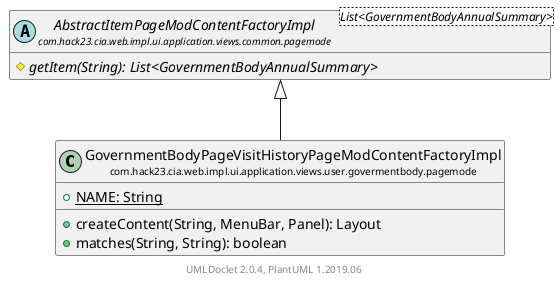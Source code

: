 @startuml
    set namespaceSeparator none
    hide empty fields
    hide empty methods

    class "<size:14>GovernmentBodyPageVisitHistoryPageModContentFactoryImpl\n<size:10>com.hack23.cia.web.impl.ui.application.views.user.govermentbody.pagemode" as com.hack23.cia.web.impl.ui.application.views.user.govermentbody.pagemode.GovernmentBodyPageVisitHistoryPageModContentFactoryImpl [[GovernmentBodyPageVisitHistoryPageModContentFactoryImpl.html]] {
        {static} +NAME: String
        +createContent(String, MenuBar, Panel): Layout
        +matches(String, String): boolean
    }

    abstract class "<size:14>AbstractItemPageModContentFactoryImpl\n<size:10>com.hack23.cia.web.impl.ui.application.views.common.pagemode" as com.hack23.cia.web.impl.ui.application.views.common.pagemode.AbstractItemPageModContentFactoryImpl<List<GovernmentBodyAnnualSummary>> [[../../../common/pagemode/AbstractItemPageModContentFactoryImpl.html]] {
        {abstract} #getItem(String): List<GovernmentBodyAnnualSummary>
    }

    com.hack23.cia.web.impl.ui.application.views.common.pagemode.AbstractItemPageModContentFactoryImpl <|-- com.hack23.cia.web.impl.ui.application.views.user.govermentbody.pagemode.GovernmentBodyPageVisitHistoryPageModContentFactoryImpl

    center footer UMLDoclet 2.0.4, PlantUML 1.2019.06
@enduml

